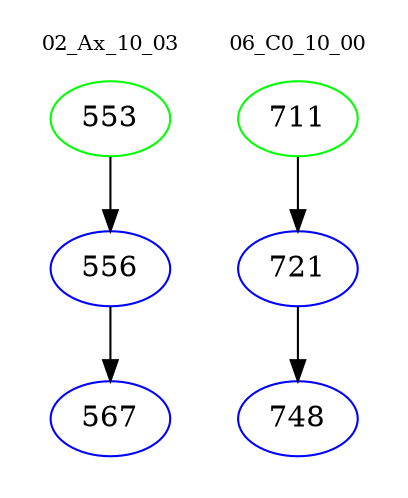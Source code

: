 digraph{
subgraph cluster_0 {
color = white
label = "02_Ax_10_03";
fontsize=10;
T0_553 [label="553", color="green"]
T0_553 -> T0_556 [color="black"]
T0_556 [label="556", color="blue"]
T0_556 -> T0_567 [color="black"]
T0_567 [label="567", color="blue"]
}
subgraph cluster_1 {
color = white
label = "06_C0_10_00";
fontsize=10;
T1_711 [label="711", color="green"]
T1_711 -> T1_721 [color="black"]
T1_721 [label="721", color="blue"]
T1_721 -> T1_748 [color="black"]
T1_748 [label="748", color="blue"]
}
}
